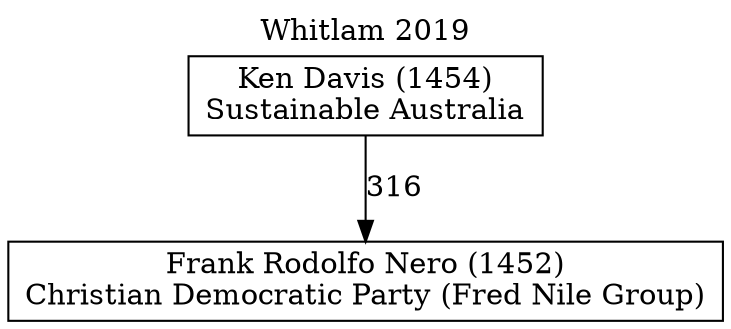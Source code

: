 // House preference flow
digraph "Frank Rodolfo Nero (1452)_Whitlam_2019" {
	graph [label="Whitlam 2019" labelloc=t mclimit=10]
	node [shape=box]
	"Frank Rodolfo Nero (1452)" [label="Frank Rodolfo Nero (1452)
Christian Democratic Party (Fred Nile Group)"]
	"Ken Davis (1454)" [label="Ken Davis (1454)
Sustainable Australia"]
	"Ken Davis (1454)" -> "Frank Rodolfo Nero (1452)" [label=316]
}
